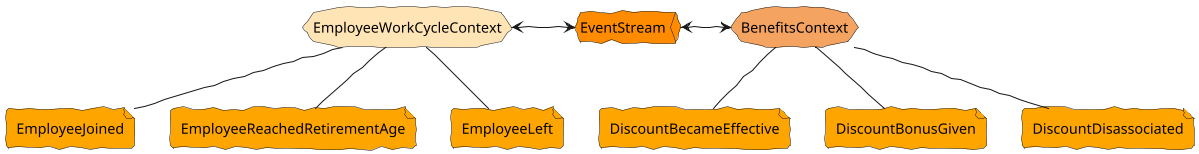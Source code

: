 @startuml
skinparam defaultFontName Purisa
skinparam handwritten true
skinparam backgroundcolor transparent

scale 1200*4800

storage EmployeeWorkCycleContext #Moccasin
storage BenefitsContext #SandyBrown

file EmployeeJoined #Orange
file EmployeeReachedRetirementAge #Orange
file EmployeeLeft #Orange

file DiscountBecameEffective #Orange
file DiscountBonusGiven #Orange
file DiscountDisassociated #Orange

queue EventStream #Darkorange

EmployeeWorkCycleContext <-R-> EventStream
EventStream <-R-> BenefitsContext

EmployeeWorkCycleContext -D- EmployeeJoined
EmployeeWorkCycleContext -D- EmployeeReachedRetirementAge
EmployeeWorkCycleContext -D- EmployeeLeft

BenefitsContext -D- DiscountBecameEffective
BenefitsContext -D- DiscountBonusGiven
BenefitsContext -D- DiscountDisassociated

@enduml